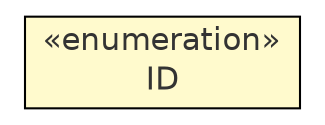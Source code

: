 #!/usr/local/bin/dot
#
# Class diagram 
# Generated by UmlGraph version 4.8 (http://www.spinellis.gr/sw/umlgraph)
#

digraph G {
	edge [fontname="Helvetica",fontsize=10,labelfontname="Helvetica",labelfontsize=10];
	node [fontname="Helvetica",fontsize=10,shape=plaintext];
	rankdir=LR;
	ranksep=1;
	// com.xuggle.xuggler.ICodec.ID
	c12764 [label=<<table border="0" cellborder="1" cellspacing="0" cellpadding="2" port="p" bgcolor="lemonChiffon" href="./ICodec.ID.html">
		<tr><td><table border="0" cellspacing="0" cellpadding="1">
			<tr><td> &laquo;enumeration&raquo; </td></tr>
			<tr><td> ID </td></tr>
		</table></td></tr>
		</table>>, fontname="Helvetica", fontcolor="grey20", fontsize=15.0];
}

